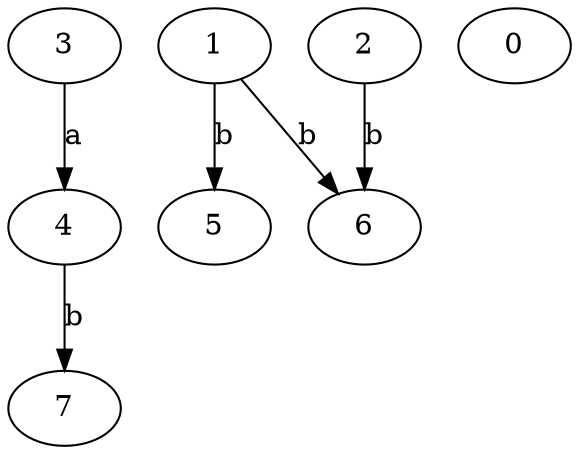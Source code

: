 strict digraph  {
3;
4;
5;
0;
6;
7;
1;
2;
3 -> 4  [label=a];
4 -> 7  [label=b];
1 -> 5  [label=b];
1 -> 6  [label=b];
2 -> 6  [label=b];
}
